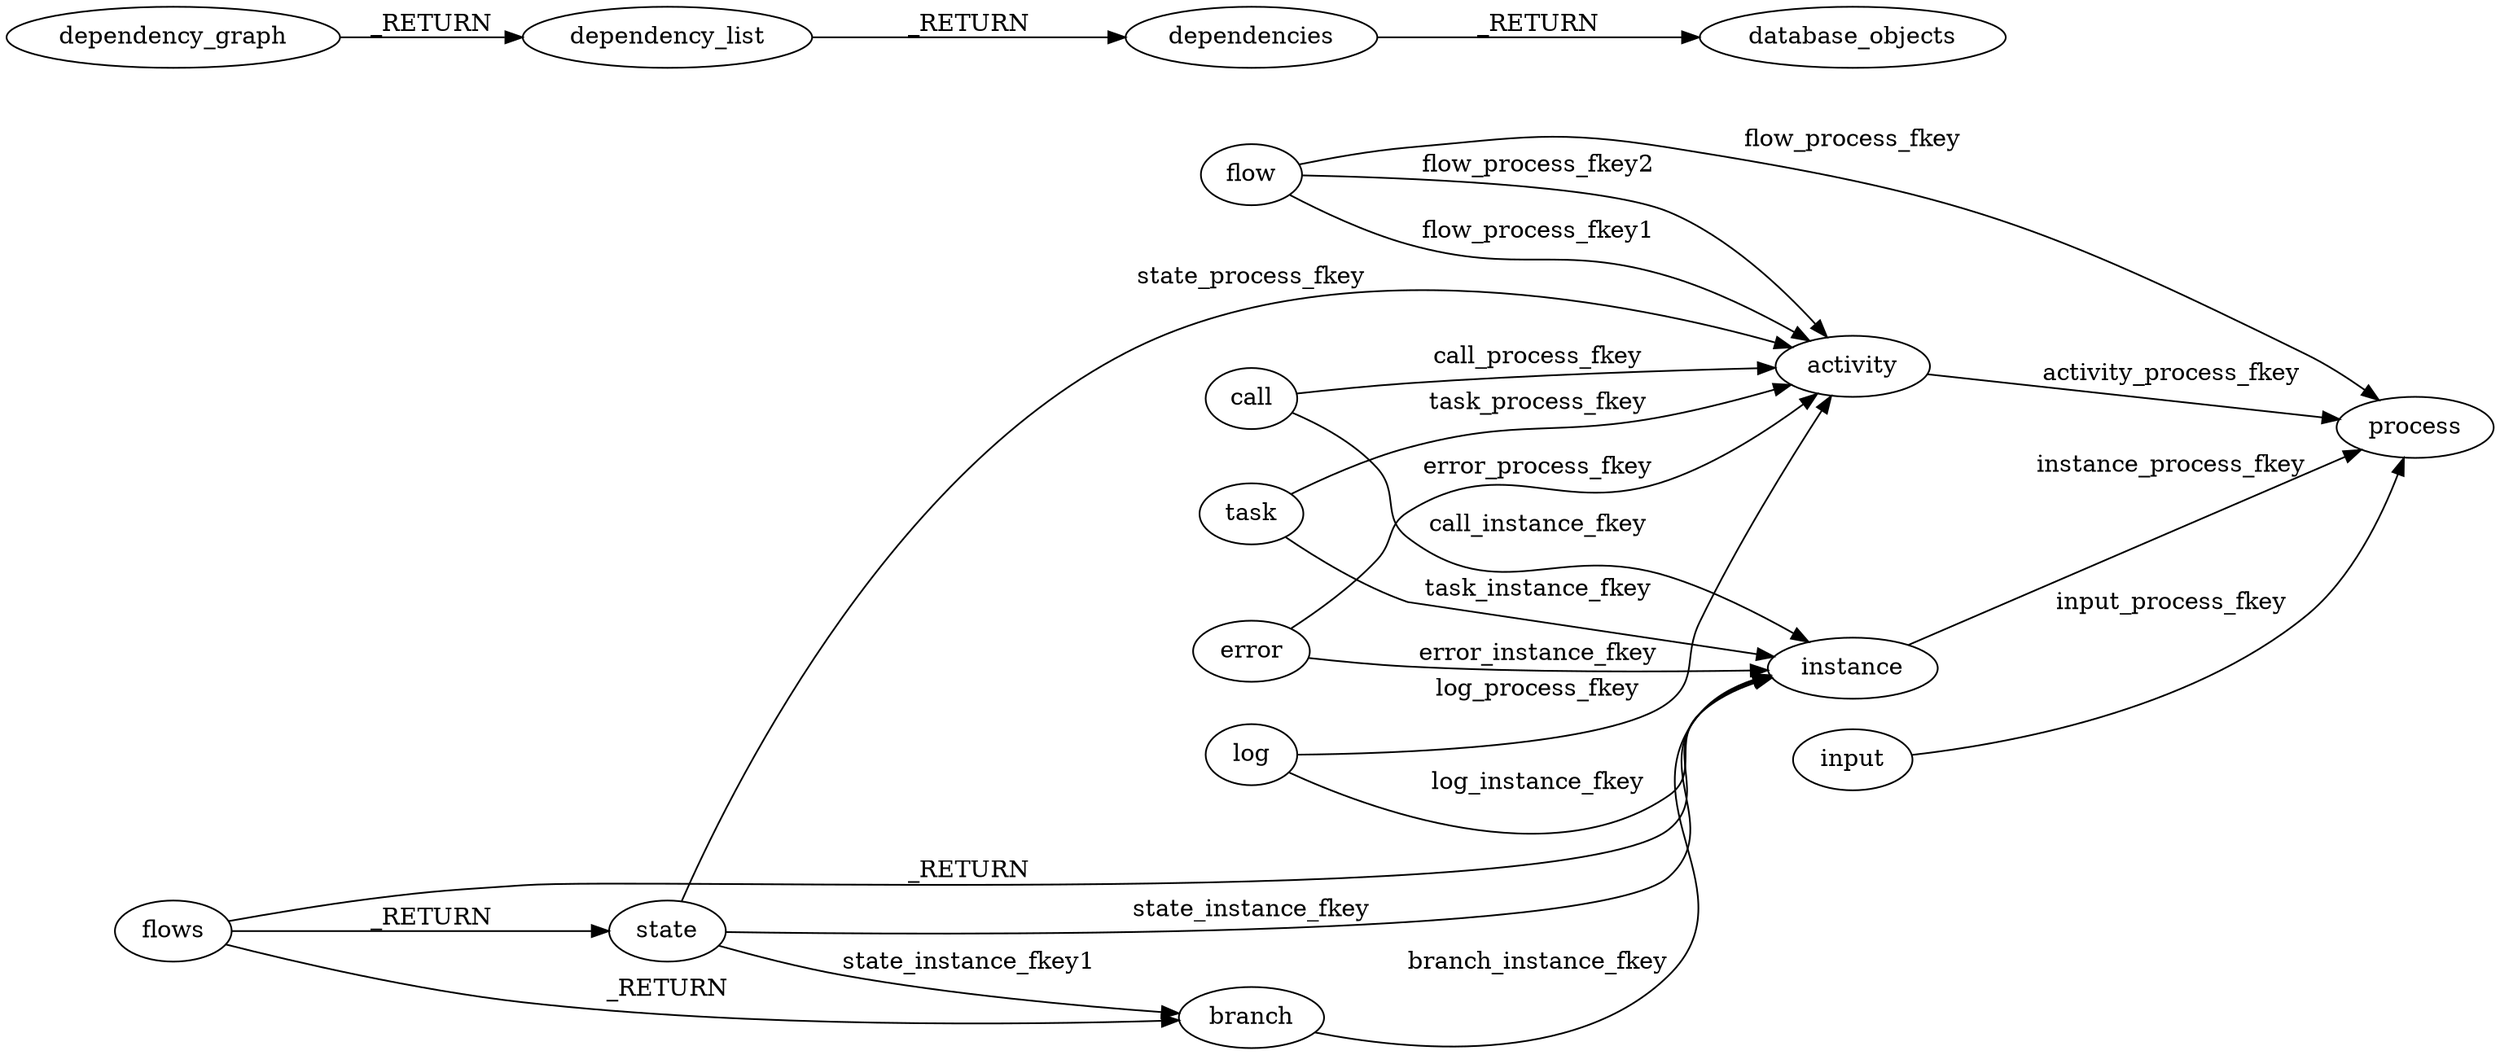 digraph FlowDatabase {
rankdir="LR"
 task -> activity [label="task_process_fkey"];
 state -> activity [label="state_process_fkey"];
 flow -> activity [label="flow_process_fkey2"];
 error -> activity [label="error_process_fkey"];
 log -> activity [label="log_process_fkey"];
 flow -> activity [label="flow_process_fkey1"];
 call -> activity [label="call_process_fkey"];
 state -> branch [label="state_instance_fkey1"];
 flows -> branch [label="_RETURN"];
 task -> instance [label="task_instance_fkey"];
 branch -> instance [label="branch_instance_fkey"];
 log -> instance [label="log_instance_fkey"];
 error -> instance [label="error_instance_fkey"];
 state -> instance [label="state_instance_fkey"];
 call -> instance [label="call_instance_fkey"];
 flows -> instance [label="_RETURN"];
 activity -> process [label="activity_process_fkey"];
 instance -> process [label="instance_process_fkey"];
 input -> process [label="input_process_fkey"];
 flow -> process [label="flow_process_fkey"];
 flows -> state [label="_RETURN"];
 dependencies -> database_objects [label="_RETURN"];
 dependency_list -> dependencies [label="_RETURN"];
 dependency_graph -> dependency_list [label="_RETURN"];

}
